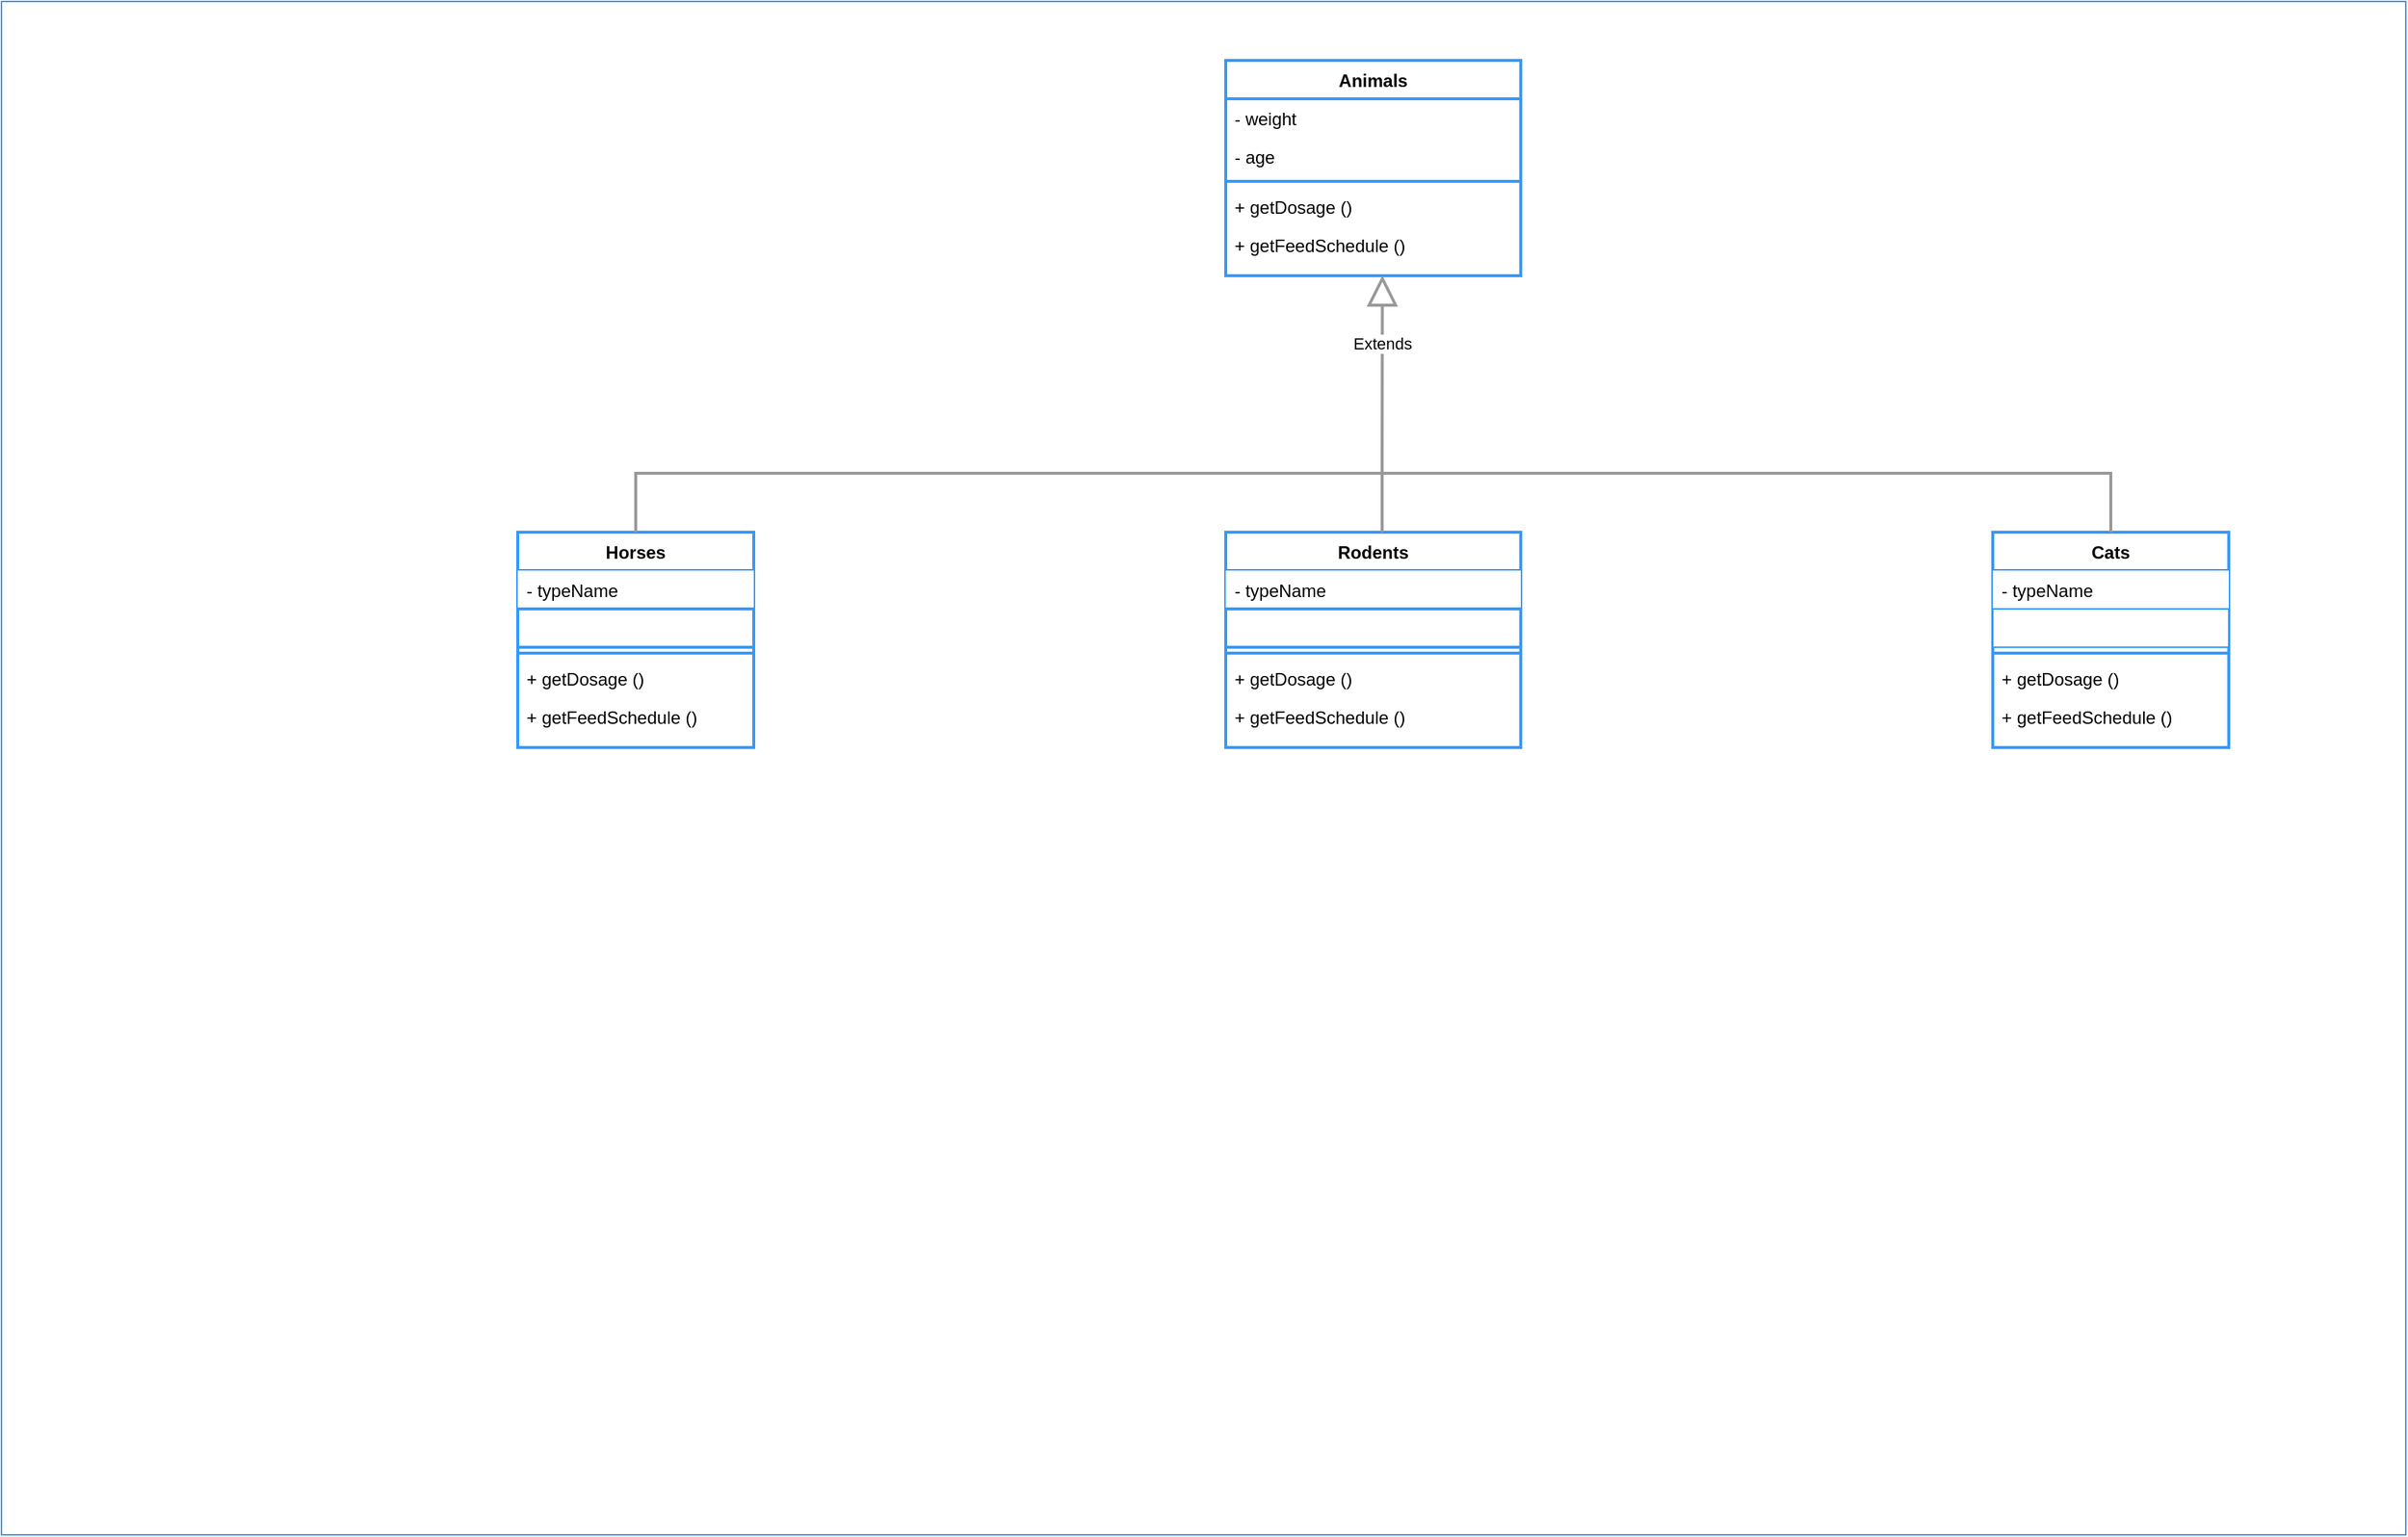 <mxfile version="15.4.0" type="device"><diagram id="Ux-vMUZ5824GslqEYt-U" name="Page-1"><mxGraphModel dx="2686" dy="626" grid="1" gridSize="10" guides="1" tooltips="1" connect="1" arrows="1" fold="1" page="1" pageScale="1" pageWidth="1600" pageHeight="1200" math="0" shadow="0"><root><mxCell id="0"/><mxCell id="1" parent="0"/><mxCell id="yx3QhAPw303oApI17E9y-1" value="" style="html=1;strokeColor=#3399FF;fillColor=none;" parent="1" vertex="1"><mxGeometry x="-350" width="1630" height="1040" as="geometry"/></mxCell><mxCell id="yx3QhAPw303oApI17E9y-18" value="Animals" style="swimlane;fontStyle=1;align=center;verticalAlign=top;childLayout=stackLayout;horizontal=1;startSize=26;horizontalStack=0;resizeParent=1;resizeParentMax=0;resizeLast=0;collapsible=1;marginBottom=0;strokeColor=#3399FF;fillColor=none;strokeWidth=2;" parent="1" vertex="1"><mxGeometry x="480" y="40" width="200" height="146" as="geometry"/></mxCell><mxCell id="yx3QhAPw303oApI17E9y-20" value="- weight" style="text;strokeColor=none;fillColor=none;align=left;verticalAlign=top;spacingLeft=4;spacingRight=4;overflow=hidden;rotatable=0;points=[[0,0.5],[1,0.5]];portConstraint=eastwest;" parent="yx3QhAPw303oApI17E9y-18" vertex="1"><mxGeometry y="26" width="200" height="26" as="geometry"/></mxCell><mxCell id="yx3QhAPw303oApI17E9y-21" value="- age" style="text;strokeColor=none;fillColor=none;align=left;verticalAlign=top;spacingLeft=4;spacingRight=4;overflow=hidden;rotatable=0;points=[[0,0.5],[1,0.5]];portConstraint=eastwest;" parent="yx3QhAPw303oApI17E9y-18" vertex="1"><mxGeometry y="52" width="200" height="26" as="geometry"/></mxCell><mxCell id="yx3QhAPw303oApI17E9y-22" value="" style="line;strokeWidth=2;fillColor=none;align=left;verticalAlign=middle;spacingTop=-1;spacingLeft=3;spacingRight=3;rotatable=0;labelPosition=right;points=[];portConstraint=eastwest;strokeColor=#3399FF;" parent="yx3QhAPw303oApI17E9y-18" vertex="1"><mxGeometry y="78" width="200" height="8" as="geometry"/></mxCell><mxCell id="yx3QhAPw303oApI17E9y-23" value="+ getDosage ()" style="text;strokeColor=none;fillColor=none;align=left;verticalAlign=top;spacingLeft=4;spacingRight=4;overflow=hidden;rotatable=0;points=[[0,0.5],[1,0.5]];portConstraint=eastwest;" parent="yx3QhAPw303oApI17E9y-18" vertex="1"><mxGeometry y="86" width="200" height="26" as="geometry"/></mxCell><mxCell id="yx3QhAPw303oApI17E9y-24" value="+ getFeedSchedule ()" style="text;strokeColor=none;fillColor=none;align=left;verticalAlign=top;spacingLeft=4;spacingRight=4;overflow=hidden;rotatable=0;points=[[0,0.5],[1,0.5]];portConstraint=eastwest;" parent="yx3QhAPw303oApI17E9y-18" vertex="1"><mxGeometry y="112" width="200" height="34" as="geometry"/></mxCell><mxCell id="yx3QhAPw303oApI17E9y-25" value="Cats" style="swimlane;fontStyle=1;align=center;verticalAlign=top;childLayout=stackLayout;horizontal=1;startSize=26;horizontalStack=0;resizeParent=1;resizeParentMax=0;resizeLast=0;collapsible=1;marginBottom=0;strokeColor=#3399FF;fillColor=default;strokeWidth=2;" parent="1" vertex="1"><mxGeometry x="1000" y="360" width="160" height="146" as="geometry"/></mxCell><mxCell id="OwCpIx4auCf0o1XYyfV8-3" value="- typeName" style="text;strokeColor=none;fillColor=default;align=left;verticalAlign=top;spacingLeft=4;spacingRight=4;overflow=hidden;rotatable=0;points=[[0,0.5],[1,0.5]];portConstraint=eastwest;" vertex="1" parent="yx3QhAPw303oApI17E9y-25"><mxGeometry y="26" width="160" height="26" as="geometry"/></mxCell><mxCell id="yx3QhAPw303oApI17E9y-28" value="" style="text;strokeColor=#3399FF;fillColor=default;align=left;verticalAlign=top;spacingLeft=4;spacingRight=4;overflow=hidden;rotatable=0;points=[[0,0.5],[1,0.5]];portConstraint=eastwest;" parent="yx3QhAPw303oApI17E9y-25" vertex="1"><mxGeometry y="52" width="160" height="26" as="geometry"/></mxCell><mxCell id="yx3QhAPw303oApI17E9y-29" value="" style="line;strokeWidth=2;fillColor=none;align=left;verticalAlign=middle;spacingTop=-1;spacingLeft=3;spacingRight=3;rotatable=0;labelPosition=right;points=[];portConstraint=eastwest;strokeColor=#3399FF;" parent="yx3QhAPw303oApI17E9y-25" vertex="1"><mxGeometry y="78" width="160" height="8" as="geometry"/></mxCell><mxCell id="yx3QhAPw303oApI17E9y-30" value="+ getDosage ()" style="text;strokeColor=none;fillColor=none;align=left;verticalAlign=top;spacingLeft=4;spacingRight=4;overflow=hidden;rotatable=0;points=[[0,0.5],[1,0.5]];portConstraint=eastwest;" parent="yx3QhAPw303oApI17E9y-25" vertex="1"><mxGeometry y="86" width="160" height="26" as="geometry"/></mxCell><mxCell id="yx3QhAPw303oApI17E9y-31" value="+ getFeedSchedule ()" style="text;strokeColor=none;fillColor=none;align=left;verticalAlign=top;spacingLeft=4;spacingRight=4;overflow=hidden;rotatable=0;points=[[0,0.5],[1,0.5]];portConstraint=eastwest;" parent="yx3QhAPw303oApI17E9y-25" vertex="1"><mxGeometry y="112" width="160" height="34" as="geometry"/></mxCell><mxCell id="yx3QhAPw303oApI17E9y-11" value="Horses" style="swimlane;fontStyle=1;align=center;verticalAlign=top;childLayout=stackLayout;horizontal=1;startSize=26;horizontalStack=0;resizeParent=1;resizeParentMax=0;resizeLast=0;collapsible=1;marginBottom=0;strokeColor=#3399FF;fillColor=none;strokeWidth=2;" parent="1" vertex="1"><mxGeometry y="360" width="160" height="146" as="geometry"/></mxCell><mxCell id="OwCpIx4auCf0o1XYyfV8-2" value="- typeName" style="text;strokeColor=none;fillColor=default;align=left;verticalAlign=top;spacingLeft=4;spacingRight=4;overflow=hidden;rotatable=0;points=[[0,0.5],[1,0.5]];portConstraint=eastwest;" vertex="1" parent="yx3QhAPw303oApI17E9y-11"><mxGeometry y="26" width="160" height="26" as="geometry"/></mxCell><mxCell id="yx3QhAPw303oApI17E9y-14" value="" style="text;strokeColor=#3399FF;fillColor=default;align=left;verticalAlign=top;spacingLeft=4;spacingRight=4;overflow=hidden;rotatable=0;points=[[0,0.5],[1,0.5]];portConstraint=eastwest;strokeWidth=2;" parent="yx3QhAPw303oApI17E9y-11" vertex="1"><mxGeometry y="52" width="160" height="26" as="geometry"/></mxCell><mxCell id="yx3QhAPw303oApI17E9y-15" value="" style="line;strokeWidth=2;fillColor=none;align=left;verticalAlign=middle;spacingTop=-1;spacingLeft=3;spacingRight=3;rotatable=0;labelPosition=right;points=[];portConstraint=eastwest;strokeColor=#3399FF;" parent="yx3QhAPw303oApI17E9y-11" vertex="1"><mxGeometry y="78" width="160" height="8" as="geometry"/></mxCell><mxCell id="yx3QhAPw303oApI17E9y-16" value="+ getDosage ()" style="text;strokeColor=none;fillColor=none;align=left;verticalAlign=top;spacingLeft=4;spacingRight=4;overflow=hidden;rotatable=0;points=[[0,0.5],[1,0.5]];portConstraint=eastwest;" parent="yx3QhAPw303oApI17E9y-11" vertex="1"><mxGeometry y="86" width="160" height="26" as="geometry"/></mxCell><mxCell id="yx3QhAPw303oApI17E9y-17" value="+ getFeedSchedule ()" style="text;strokeColor=none;fillColor=none;align=left;verticalAlign=top;spacingLeft=4;spacingRight=4;overflow=hidden;rotatable=0;points=[[0,0.5],[1,0.5]];portConstraint=eastwest;" parent="yx3QhAPw303oApI17E9y-11" vertex="1"><mxGeometry y="112" width="160" height="34" as="geometry"/></mxCell><mxCell id="yx3QhAPw303oApI17E9y-32" value="Rodents" style="swimlane;fontStyle=1;align=center;verticalAlign=top;childLayout=stackLayout;horizontal=1;startSize=26;horizontalStack=0;resizeParent=1;resizeParentMax=0;resizeLast=0;collapsible=1;marginBottom=0;strokeColor=#3399FF;fillColor=none;strokeWidth=2;" parent="1" vertex="1"><mxGeometry x="480" y="360" width="200" height="146" as="geometry"/></mxCell><mxCell id="OwCpIx4auCf0o1XYyfV8-1" value="- typeName" style="text;strokeColor=none;fillColor=default;align=left;verticalAlign=top;spacingLeft=4;spacingRight=4;overflow=hidden;rotatable=0;points=[[0,0.5],[1,0.5]];portConstraint=eastwest;" vertex="1" parent="yx3QhAPw303oApI17E9y-32"><mxGeometry y="26" width="200" height="26" as="geometry"/></mxCell><mxCell id="yx3QhAPw303oApI17E9y-35" value="" style="text;strokeColor=#3399FF;fillColor=default;align=left;verticalAlign=top;spacingLeft=4;spacingRight=4;overflow=hidden;rotatable=0;points=[[0,0.5],[1,0.5]];portConstraint=eastwest;strokeWidth=2;" parent="yx3QhAPw303oApI17E9y-32" vertex="1"><mxGeometry y="52" width="200" height="26" as="geometry"/></mxCell><mxCell id="yx3QhAPw303oApI17E9y-36" value="" style="line;strokeWidth=2;fillColor=none;align=left;verticalAlign=middle;spacingTop=-1;spacingLeft=3;spacingRight=3;rotatable=0;labelPosition=right;points=[];portConstraint=eastwest;strokeColor=#3399FF;" parent="yx3QhAPw303oApI17E9y-32" vertex="1"><mxGeometry y="78" width="200" height="8" as="geometry"/></mxCell><mxCell id="yx3QhAPw303oApI17E9y-37" value="+ getDosage ()" style="text;strokeColor=none;fillColor=none;align=left;verticalAlign=top;spacingLeft=4;spacingRight=4;overflow=hidden;rotatable=0;points=[[0,0.5],[1,0.5]];portConstraint=eastwest;" parent="yx3QhAPw303oApI17E9y-32" vertex="1"><mxGeometry y="86" width="200" height="26" as="geometry"/></mxCell><mxCell id="yx3QhAPw303oApI17E9y-38" value="+ getFeedSchedule ()" style="text;strokeColor=none;fillColor=none;align=left;verticalAlign=top;spacingLeft=4;spacingRight=4;overflow=hidden;rotatable=0;points=[[0,0.5],[1,0.5]];portConstraint=eastwest;" parent="yx3QhAPw303oApI17E9y-32" vertex="1"><mxGeometry y="112" width="200" height="34" as="geometry"/></mxCell><mxCell id="yx3QhAPw303oApI17E9y-41" value="Extends" style="endArrow=block;endSize=16;endFill=0;html=1;rounded=0;edgeStyle=orthogonalEdgeStyle;entryX=0.531;entryY=0.992;entryDx=0;entryDy=0;entryPerimeter=0;strokeWidth=2;strokeColor=#999999;" parent="1" source="yx3QhAPw303oApI17E9y-32" target="yx3QhAPw303oApI17E9y-24" edge="1"><mxGeometry x="0.484" width="160" relative="1" as="geometry"><mxPoint x="580" y="280" as="sourcePoint"/><mxPoint x="740" y="280" as="targetPoint"/><Array as="points"><mxPoint x="586" y="310"/><mxPoint x="586" y="310"/></Array><mxPoint y="1" as="offset"/></mxGeometry></mxCell><mxCell id="yx3QhAPw303oApI17E9y-42" value="" style="endArrow=none;html=1;edgeStyle=orthogonalEdgeStyle;rounded=0;strokeColor=#999999;strokeWidth=2;exitX=0.5;exitY=0;exitDx=0;exitDy=0;" parent="1" source="yx3QhAPw303oApI17E9y-11" target="yx3QhAPw303oApI17E9y-25" edge="1"><mxGeometry relative="1" as="geometry"><mxPoint x="320" y="320" as="sourcePoint"/><mxPoint x="480" y="320" as="targetPoint"/><Array as="points"><mxPoint x="80" y="320"/><mxPoint x="1080" y="320"/></Array></mxGeometry></mxCell></root></mxGraphModel></diagram></mxfile>
